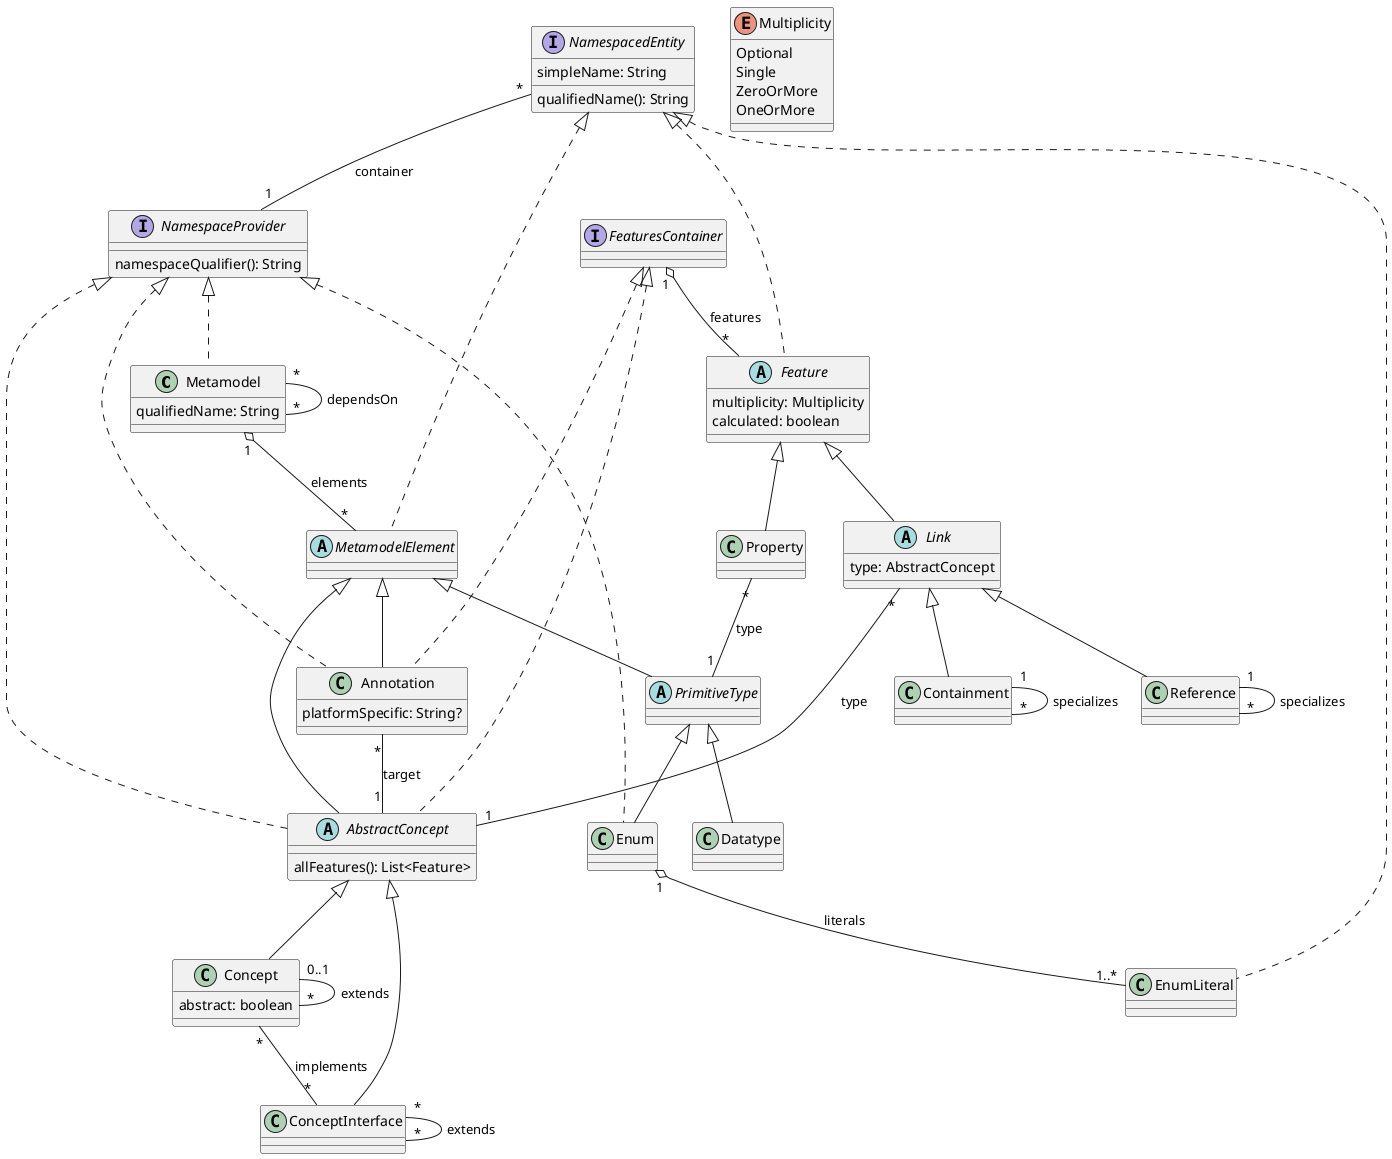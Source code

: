 @startuml

' classes

class Metamodel implements NamespaceProvider {
  qualifiedName: String
}

class Concept extends AbstractConcept {
  abstract: boolean
}

class ConceptInterface extends AbstractConcept

class Enum extends PrimitiveType implements NamespaceProvider

class Datatype extends PrimitiveType

class Annotation extends MetamodelElement implements NamespaceProvider, FeaturesContainer {
  platformSpecific: String?
}

class Containment extends Link

class Reference extends Link

class EnumLiteral implements NamespacedEntity

class Property extends Feature

' Abstract classes

abstract class MetamodelElement implements NamespacedEntity

abstract class AbstractConcept extends MetamodelElement implements FeaturesContainer, NamespaceProvider {
  allFeatures(): List<Feature>
}

abstract class PrimitiveType extends MetamodelElement

abstract class Feature implements NamespacedEntity {
  multiplicity: Multiplicity
  calculated: boolean
}

abstract class Link extends Feature {
  type: AbstractConcept
}

' Interfaces

interface NamespaceProvider {
   namespaceQualifier(): String
}

interface NamespacedEntity {
  simpleName: String
  qualifiedName(): String
}

interface FeaturesContainer

' Enums

enum Multiplicity {
  Optional
  Single
  ZeroOrMore
  OneOrMore
}

' Relations

Metamodel "1" o-- "*" MetamodelElement: elements
Metamodel "*" -- "*" Metamodel: dependsOn

Concept "0..1" -- "*" Concept: extends
Concept "*" -- "*" ConceptInterface: implements

ConceptInterface "*" -- "*" ConceptInterface: extends

Enum "1" o-- "1..*" EnumLiteral: literals

Annotation "*" -- "1" AbstractConcept: target

Containment "1" -- "*" Containment: specializes

Reference "1" -- "*" Reference: specializes

Property "*" -- "1" PrimitiveType: type

Link "*" -- "1" AbstractConcept: type

NamespacedEntity "*" -- "1" NamespaceProvider: container

FeaturesContainer "1" o-- "*" Feature: features

@enduml